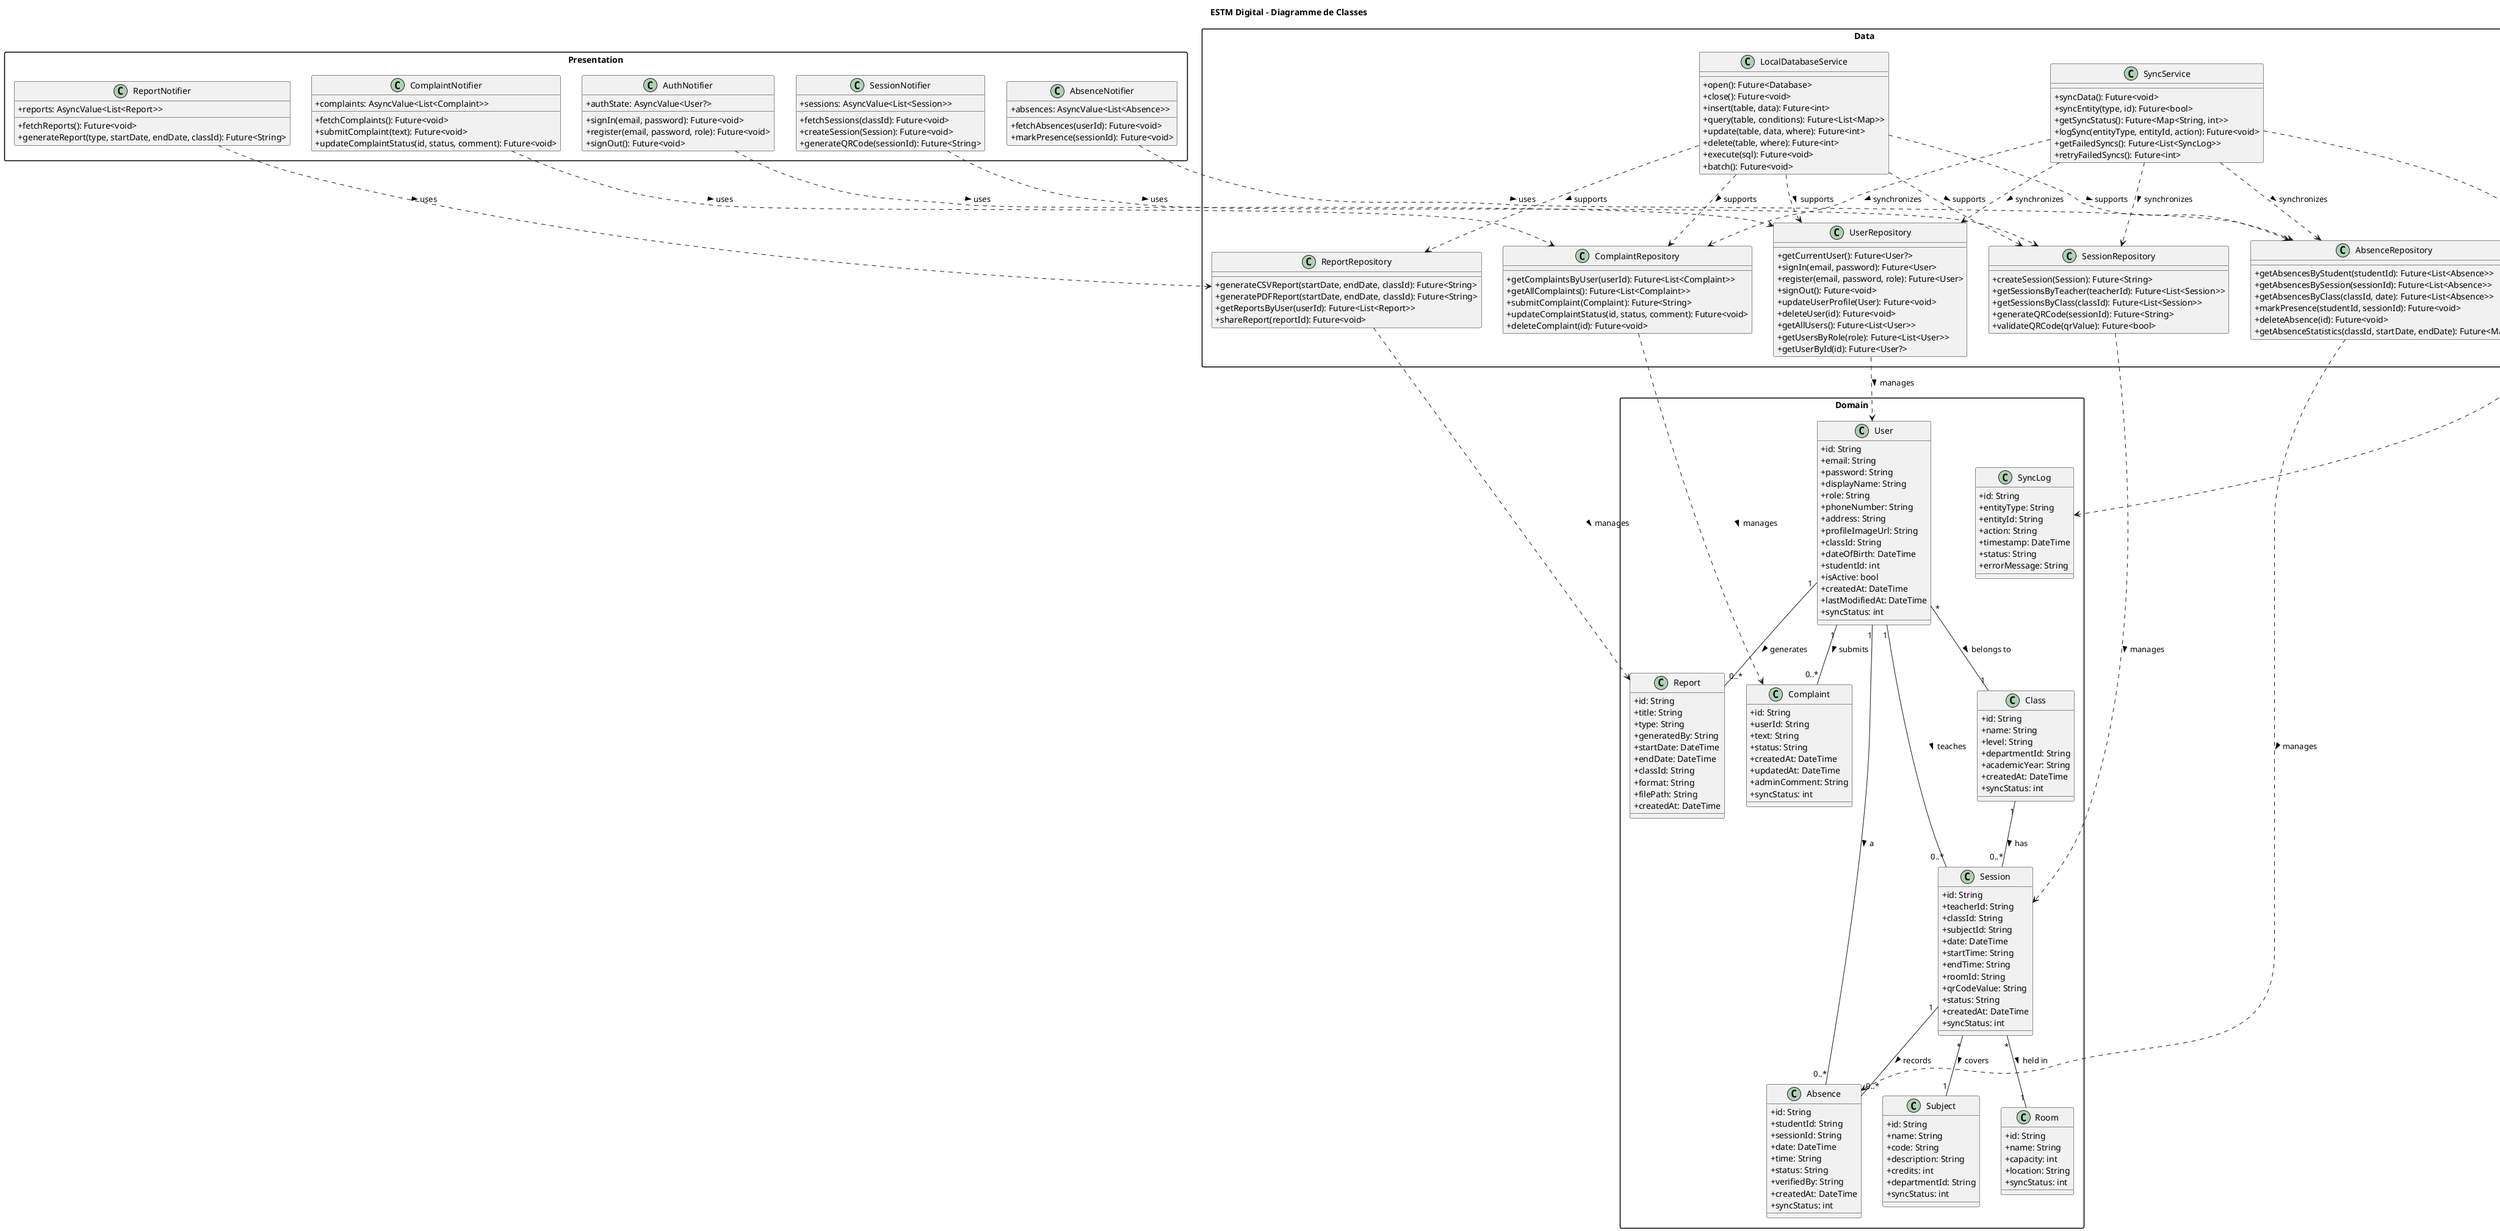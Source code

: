 @startuml ESTM Digital - Class Diagram

skinparam classAttributeIconSize 0
skinparam packageStyle rectangle
skinparam classStyle plain

title ESTM Digital - Diagramme de Classes

' Packages pour l'organisation
package "Domain" {
  ' Entités principales du domaine
  class User {
    +id: String
    +email: String
    +password: String
    +displayName: String
    +role: String
    +phoneNumber: String
    +address: String
    +profileImageUrl: String
    +classId: String
    +dateOfBirth: DateTime
    +studentId: int
    +isActive: bool
    +createdAt: DateTime
    +lastModifiedAt: DateTime
    +syncStatus: int
  }

  class Absence {
    +id: String
    +studentId: String
    +sessionId: String
    +date: DateTime
    +time: String
    +status: String
    +verifiedBy: String
    +createdAt: DateTime
    +syncStatus: int
  }

  class Complaint {
    +id: String
    +userId: String
    +text: String
    +status: String
    +createdAt: DateTime
    +updatedAt: DateTime
    +adminComment: String
    +syncStatus: int
  }

  class Session {
    +id: String
    +teacherId: String
    +classId: String
    +subjectId: String
    +date: DateTime
    +startTime: String
    +endTime: String
    +roomId: String
    +qrCodeValue: String
    +status: String
    +createdAt: DateTime
    +syncStatus: int
  }

  class Class {
    +id: String
    +name: String
    +level: String
    +departmentId: String
    +academicYear: String
    +createdAt: DateTime
    +syncStatus: int
  }

  class Subject {
    +id: String
    +name: String
    +code: String
    +description: String
    +credits: int
    +departmentId: String
    +syncStatus: int
  }

  class Room {
    +id: String
    +name: String
    +capacity: int
    +location: String
    +syncStatus: int
  }

  class Report {
    +id: String
    +title: String
    +type: String
    +generatedBy: String
    +startDate: DateTime
    +endDate: DateTime
    +classId: String
    +format: String
    +filePath: String
    +createdAt: DateTime
  }

  class SyncLog {
    +id: String
    +entityType: String
    +entityId: String
    +action: String
    +timestamp: DateTime
    +status: String
    +errorMessage: String
  }
}

package "Data" {
  ' Repositories
  class UserRepository {
    +getCurrentUser(): Future<User?>
    +signIn(email, password): Future<User>
    +register(email, password, role): Future<User>
    +signOut(): Future<void>
    +updateUserProfile(User): Future<void>
    +deleteUser(id): Future<void>
    +getAllUsers(): Future<List<User>>
    +getUsersByRole(role): Future<List<User>>
    +getUserById(id): Future<User?>
  }

  class AbsenceRepository {
    +getAbsencesByStudent(studentId): Future<List<Absence>>
    +getAbsencesBySession(sessionId): Future<List<Absence>>
    +getAbsencesByClass(classId, date): Future<List<Absence>>
    +markPresence(studentId, sessionId): Future<void>
    +deleteAbsence(id): Future<void>
    +getAbsenceStatistics(classId, startDate, endDate): Future<Map>
  }

  class ComplaintRepository {
    +getComplaintsByUser(userId): Future<List<Complaint>>
    +getAllComplaints(): Future<List<Complaint>>
    +submitComplaint(Complaint): Future<String>
    +updateComplaintStatus(id, status, comment): Future<void>
    +deleteComplaint(id): Future<void>
  }

  class SessionRepository {
    +createSession(Session): Future<String>
    +getSessionsByTeacher(teacherId): Future<List<Session>>
    +getSessionsByClass(classId): Future<List<Session>>
    +generateQRCode(sessionId): Future<String>
    +validateQRCode(qrValue): Future<bool>
  }

  class ReportRepository {
    +generateCSVReport(startDate, endDate, classId): Future<String>
    +generatePDFReport(startDate, endDate, classId): Future<String>
    +getReportsByUser(userId): Future<List<Report>>
    +shareReport(reportId): Future<void>
  }

  class LocalDatabaseService {
    +open(): Future<Database>
    +close(): Future<void>
    +insert(table, data): Future<int>
    +query(table, conditions): Future<List<Map>>
    +update(table, data, where): Future<int>
    +delete(table, where): Future<int>
    +execute(sql): Future<void>
    +batch(): Future<void>
  }

  class SyncService {
    +syncData(): Future<void>
    +syncEntity(type, id): Future<bool>
    +getSyncStatus(): Future<Map<String, int>>
    +logSync(entityType, entityId, action): Future<void>
    +getFailedSyncs(): Future<List<SyncLog>>
    +retryFailedSyncs(): Future<int>
  }
}

package "Presentation" {
  ' Contrôleurs et Providers
  class AuthNotifier {
    +authState: AsyncValue<User?>
    +signIn(email, password): Future<void>
    +register(email, password, role): Future<void>
    +signOut(): Future<void>
  }

  class AbsenceNotifier {
    +absences: AsyncValue<List<Absence>>
    +fetchAbsences(userId): Future<void>
    +markPresence(sessionId): Future<void>
  }

  class ComplaintNotifier {
    +complaints: AsyncValue<List<Complaint>>
    +fetchComplaints(): Future<void>
    +submitComplaint(text): Future<void>
    +updateComplaintStatus(id, status, comment): Future<void>
  }

  class SessionNotifier {
    +sessions: AsyncValue<List<Session>>
    +fetchSessions(classId): Future<void>
    +createSession(Session): Future<void>
    +generateQRCode(sessionId): Future<String>
  }

  class ReportNotifier {
    +reports: AsyncValue<List<Report>>
    +fetchReports(): Future<void>
    +generateReport(type, startDate, endDate, classId): Future<String>
  }
}

' Relations entre classes
User "1" -- "0..*" Absence : a >
User "1" -- "0..*" Complaint : submits >
User "1" -- "0..*" Session : teaches >
User "*" -- "1" Class : belongs to >
Session "1" -- "0..*" Absence : records >
Session "*" -- "1" Subject : covers >
Session "*" -- "1" Room : held in >
Class "1" -- "0..*" Session : has >
User "1" -- "0..*" Report : generates >

' Relations avec les repositories
UserRepository ..> User : manages >
AbsenceRepository ..> Absence : manages >
ComplaintRepository ..> Complaint : manages >
SessionRepository ..> Session : manages >
ReportRepository ..> Report : manages >

' Relations avec les services
LocalDatabaseService ..> UserRepository : supports >
LocalDatabaseService ..> AbsenceRepository : supports >
LocalDatabaseService ..> ComplaintRepository : supports >
LocalDatabaseService ..> SessionRepository : supports >
LocalDatabaseService ..> ReportRepository : supports >

SyncService ..> UserRepository : synchronizes >
SyncService ..> AbsenceRepository : synchronizes >
SyncService ..> ComplaintRepository : synchronizes >
SyncService ..> SessionRepository : synchronizes >
SyncService ..> SyncLog : logs >

' Relations avec les notifiers
AuthNotifier ..> UserRepository : uses >
AbsenceNotifier ..> AbsenceRepository : uses >
ComplaintNotifier ..> ComplaintRepository : uses >
SessionNotifier ..> SessionRepository : uses >
ReportNotifier ..> ReportRepository : uses >

@enduml 